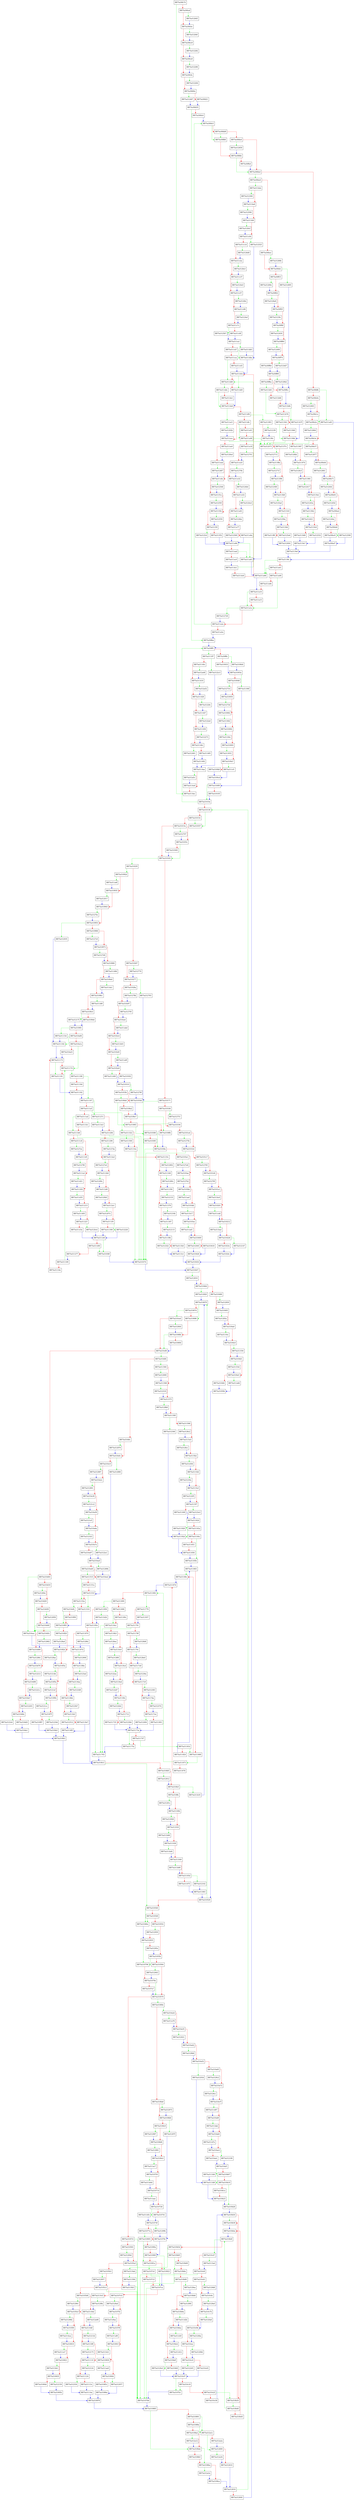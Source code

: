 digraph buildFailLinksHelper {
  node [shape="box"];
  graph [splines=ortho];
  BB75a30fc74 -> BB75a3114ec [color="green"];
  BB75a30fc74 -> BB75a30fcaf [color="red"];
  BB75a30fcaf -> BB75a312645 [color="green"];
  BB75a30fcaf -> BB75a30fcbc [color="red"];
  BB75a30fcbc -> BB75a31264f [color="green"];
  BB75a30fcbc -> BB75a30fcc9 [color="red"];
  BB75a30fcc9 -> BB75a312282 [color="green"];
  BB75a30fcc9 -> BB75a30fce9 [color="red"];
  BB75a30fce9 -> BB75a312296 [color="green"];
  BB75a30fce9 -> BB75a30fcfa [color="red"];
  BB75a30fcfa -> BB75a312264 [color="green"];
  BB75a30fcfa -> BB75a30fd0e [color="red"];
  BB75a30fd0e -> BB75a312467 [color="green"];
  BB75a30fd0e -> BB75a30fd21 [color="red"];
  BB75a30fd21 -> BB75a30fd35 [color="blue"];
  BB75a30fd35 -> BB75a30ffee [color="green"];
  BB75a30fd35 -> BB75a30fdc0 [color="red"];
  BB75a30fdc0 -> BB75a30fdc5 [color="blue"];
  BB75a30fdc5 -> BB75a30ffd6 [color="green"];
  BB75a30fdc5 -> BB75a30fdd9 [color="red"];
  BB75a30fdd9 -> BB75a30ffd6 [color="green"];
  BB75a30fdd9 -> BB75a30fde4 [color="red"];
  BB75a30fde4 -> BB75a312659 [color="green"];
  BB75a30fde4 -> BB75a30fded [color="red"];
  BB75a30fded -> BB75a30fee4 [color="green"];
  BB75a30fded -> BB75a30fdfb [color="red"];
  BB75a30fdfb -> BB75a311a83 [color="green"];
  BB75a30fdfb -> BB75a30fe0e [color="red"];
  BB75a30fe0e -> BB75a312663 [color="green"];
  BB75a30fe0e -> BB75a30fe1e [color="red"];
  BB75a30fe1e -> BB75a311a83 [color="green"];
  BB75a30fe1e -> BB75a30fe2e [color="red"];
  BB75a30fe2e -> BB75a31266d [color="green"];
  BB75a30fe2e -> BB75a30fe3e [color="red"];
  BB75a30fe3e -> BB75a312073 [color="green"];
  BB75a30fe3e -> BB75a30fe57 [color="red"];
  BB75a30fe57 -> BB75a312677 [color="green"];
  BB75a30fe57 -> BB75a30fe64 [color="red"];
  BB75a30fe64 -> BB75a312681 [color="green"];
  BB75a30fe64 -> BB75a30fe71 [color="red"];
  BB75a30fe71 -> BB75a312444 [color="green"];
  BB75a30fe71 -> BB75a30fe91 [color="red"];
  BB75a30fe91 -> BB75a31245d [color="green"];
  BB75a30fe91 -> BB75a30fea2 [color="red"];
  BB75a30fea2 -> BB75a31244e [color="green"];
  BB75a30fea2 -> BB75a30feb6 [color="red"];
  BB75a30feb6 -> BB75a312599 [color="green"];
  BB75a30feb6 -> BB75a30fec9 [color="red"];
  BB75a30fec9 -> BB75a30fed7 [color="blue"];
  BB75a30fed7 -> BB75a3119ef [color="blue"];
  BB75a30fee4 -> BB75a311bde [color="green"];
  BB75a30fee4 -> BB75a30feec [color="red"];
  BB75a30feec -> BB75a31268b [color="green"];
  BB75a30feec -> BB75a30fefc [color="red"];
  BB75a30fefc -> BB75a312695 [color="green"];
  BB75a30fefc -> BB75a30ff15 [color="red"];
  BB75a30ff15 -> BB75a31269e [color="green"];
  BB75a30ff15 -> BB75a30ff22 [color="red"];
  BB75a30ff22 -> BB75a3126a8 [color="green"];
  BB75a30ff22 -> BB75a30ff2f [color="red"];
  BB75a30ff2f -> BB75a3123fe [color="green"];
  BB75a30ff2f -> BB75a30ff4f [color="red"];
  BB75a30ff4f -> BB75a312430 [color="green"];
  BB75a30ff4f -> BB75a30ff60 [color="red"];
  BB75a30ff60 -> BB75a312408 [color="green"];
  BB75a30ff60 -> BB75a30ff74 [color="red"];
  BB75a30ff74 -> BB75a3124d7 [color="green"];
  BB75a30ff74 -> BB75a30ff8d [color="red"];
  BB75a30ff8d -> BB75a30ff95 [color="blue"];
  BB75a30ff95 -> BB75a3126b2 [color="green"];
  BB75a30ff95 -> BB75a30ffba [color="red"];
  BB75a30ffba -> BB75a311b61 [color="green"];
  BB75a30ffba -> BB75a30ffcc [color="red"];
  BB75a30ffcc -> BB75a311b6b [color="blue"];
  BB75a30ffd6 -> BB75a30ffdb [color="red"];
  BB75a30ffdb -> BB75a30fded [color="green"];
  BB75a30ffdb -> BB75a30ffe4 [color="red"];
  BB75a30ffe4 -> BB75a30fded [color="blue"];
  BB75a30ffee -> BB75a30fff1 [color="blue"];
  BB75a30fff1 -> BB75a3113f7 [color="green"];
  BB75a30fff1 -> BB75a30fffe [color="red"];
  BB75a30fffe -> BB75a3108d4 [color="green"];
  BB75a30fffe -> BB75a310033 [color="red"];
  BB75a310033 -> BB75a31003a [color="blue"];
  BB75a31003a -> BB75a31190f [color="green"];
  BB75a31003a -> BB75a310048 [color="red"];
  BB75a310048 -> BB75a312733 [color="green"];
  BB75a310048 -> BB75a310055 [color="red"];
  BB75a310055 -> BB75a31273d [color="green"];
  BB75a310055 -> BB75a310062 [color="red"];
  BB75a310062 -> BB75a311842 [color="green"];
  BB75a310062 -> BB75a310082 [color="red"];
  BB75a310082 -> BB75a31184c [color="green"];
  BB75a310082 -> BB75a310093 [color="red"];
  BB75a310093 -> BB75a311833 [color="green"];
  BB75a310093 -> BB75a3100a7 [color="red"];
  BB75a3100a7 -> BB75a311cf1 [color="green"];
  BB75a3100a7 -> BB75a3100bf [color="red"];
  BB75a3100bf -> BB75a3100cd [color="blue"];
  BB75a3100cd -> BB75a3100f9 [color="blue"];
  BB75a3100f9 -> BB75a31010a [color="green"];
  BB75a3100f9 -> BB75a310105 [color="red"];
  BB75a310105 -> BB75a31010a [color="blue"];
  BB75a31010a -> BB75a30fff1 [color="green"];
  BB75a31010a -> BB75a310136 [color="red"];
  BB75a310136 -> BB75a310357 [color="green"];
  BB75a310136 -> BB75a310152 [color="red"];
  BB75a310152 -> BB75a310357 [color="green"];
  BB75a310152 -> BB75a31015a [color="red"];
  BB75a31015a -> BB75a312747 [color="green"];
  BB75a31015a -> BB75a310163 [color="red"];
  BB75a310163 -> BB75a31025f [color="green"];
  BB75a310163 -> BB75a310171 [color="red"];
  BB75a310171 -> BB75a310374 [color="green"];
  BB75a310171 -> BB75a310184 [color="red"];
  BB75a310184 -> BB75a312751 [color="green"];
  BB75a310184 -> BB75a310194 [color="red"];
  BB75a310194 -> BB75a310374 [color="green"];
  BB75a310194 -> BB75a3101a4 [color="red"];
  BB75a3101a4 -> BB75a31275b [color="green"];
  BB75a3101a4 -> BB75a3101b4 [color="red"];
  BB75a3101b4 -> BB75a310374 [color="green"];
  BB75a3101b4 -> BB75a3101c7 [color="red"];
  BB75a3101c7 -> BB75a312765 [color="green"];
  BB75a3101c7 -> BB75a3101d4 [color="red"];
  BB75a3101d4 -> BB75a31276f [color="green"];
  BB75a3101d4 -> BB75a3101e1 [color="red"];
  BB75a3101e1 -> BB75a311bc0 [color="green"];
  BB75a3101e1 -> BB75a310201 [color="red"];
  BB75a310201 -> BB75a311cdd [color="green"];
  BB75a310201 -> BB75a310212 [color="red"];
  BB75a310212 -> BB75a311ba2 [color="green"];
  BB75a310212 -> BB75a310226 [color="red"];
  BB75a310226 -> BB75a312147 [color="green"];
  BB75a310226 -> BB75a31023e [color="red"];
  BB75a31023e -> BB75a31024c [color="blue"];
  BB75a31024c -> BB75a310434 [color="blue"];
  BB75a31025f -> BB75a31092d [color="green"];
  BB75a31025f -> BB75a310267 [color="red"];
  BB75a310267 -> BB75a312779 [color="green"];
  BB75a310267 -> BB75a310277 [color="red"];
  BB75a310277 -> BB75a312783 [color="green"];
  BB75a310277 -> BB75a31028a [color="red"];
  BB75a31028a -> BB75a31278b [color="green"];
  BB75a31028a -> BB75a310297 [color="red"];
  BB75a310297 -> BB75a312795 [color="green"];
  BB75a310297 -> BB75a3102a4 [color="red"];
  BB75a3102a4 -> BB75a311abd [color="green"];
  BB75a3102a4 -> BB75a3102c4 [color="red"];
  BB75a3102c4 -> BB75a311b03 [color="green"];
  BB75a3102c4 -> BB75a3102d5 [color="red"];
  BB75a3102d5 -> BB75a311a9f [color="green"];
  BB75a3102d5 -> BB75a3102e9 [color="red"];
  BB75a3102e9 -> BB75a311d49 [color="green"];
  BB75a3102e9 -> BB75a310302 [color="red"];
  BB75a310302 -> BB75a310310 [color="blue"];
  BB75a310310 -> BB75a31279f [color="green"];
  BB75a310310 -> BB75a31033b [color="red"];
  BB75a31033b -> BB75a3108dd [color="green"];
  BB75a31033b -> BB75a31034d [color="red"];
  BB75a31034d -> BB75a3108e7 [color="blue"];
  BB75a310357 -> BB75a31035c [color="red"];
  BB75a31035c -> BB75a310163 [color="green"];
  BB75a31035c -> BB75a310365 [color="red"];
  BB75a310365 -> BB75a310163 [color="blue"];
  BB75a31036f -> BB75a310374 [color="blue"];
  BB75a310374 -> BB75a310447 [color="blue"];
  BB75a310380 -> BB75a31038a [color="green"];
  BB75a310380 -> BB75a310385 [color="red"];
  BB75a310385 -> BB75a31038a [color="red"];
  BB75a31038a -> BB75a310374 [color="green"];
  BB75a31038a -> BB75a3103a1 [color="red"];
  BB75a3103a1 -> BB75a3127a8 [color="green"];
  BB75a3103a1 -> BB75a3103ae [color="red"];
  BB75a3103ae -> BB75a3127b2 [color="green"];
  BB75a3103ae -> BB75a3103bb [color="red"];
  BB75a3103bb -> BB75a311aef [color="green"];
  BB75a3103bb -> BB75a3103db [color="red"];
  BB75a3103db -> BB75a311b17 [color="green"];
  BB75a3103db -> BB75a3103ec [color="red"];
  BB75a3103ec -> BB75a311ad1 [color="green"];
  BB75a3103ec -> BB75a310400 [color="red"];
  BB75a310400 -> BB75a312045 [color="green"];
  BB75a310400 -> BB75a310418 [color="red"];
  BB75a310418 -> BB75a310426 [color="blue"];
  BB75a310426 -> BB75a310434 [color="blue"];
  BB75a310434 -> BB75a310447 [color="blue"];
  BB75a310447 -> BB75a312816 [color="green"];
  BB75a310447 -> BB75a31046d [color="red"];
  BB75a31046d -> BB75a312820 [color="green"];
  BB75a31046d -> BB75a310486 [color="red"];
  BB75a310486 -> BB75a312830 [color="green"];
  BB75a310486 -> BB75a310493 [color="red"];
  BB75a310493 -> BB75a31283a [color="green"];
  BB75a310493 -> BB75a3104a0 [color="red"];
  BB75a3104a0 -> BB75a31154c [color="green"];
  BB75a3104a0 -> BB75a3104c0 [color="red"];
  BB75a3104c0 -> BB75a311556 [color="green"];
  BB75a3104c0 -> BB75a3104d1 [color="red"];
  BB75a3104d1 -> BB75a31153d [color="green"];
  BB75a3104d1 -> BB75a3104e5 [color="red"];
  BB75a3104e5 -> BB75a311a8d [color="green"];
  BB75a3104e5 -> BB75a3104fd [color="red"];
  BB75a3104fd -> BB75a31050b [color="blue"];
  BB75a31050b -> BB75a310529 [color="blue"];
  BB75a310529 -> BB75a310678 [color="green"];
  BB75a310529 -> BB75a310540 [color="red"];
  BB75a310540 -> BB75a31066e [color="green"];
  BB75a310540 -> BB75a310549 [color="red"];
  BB75a310549 -> BB75a31066e [color="green"];
  BB75a310549 -> BB75a310552 [color="red"];
  BB75a310552 -> BB75a312930 [color="green"];
  BB75a310552 -> BB75a31055b [color="red"];
  BB75a31055b -> BB75a310796 [color="green"];
  BB75a31055b -> BB75a310564 [color="red"];
  BB75a310564 -> BB75a312943 [color="green"];
  BB75a310564 -> BB75a310570 [color="red"];
  BB75a310570 -> BB75a31069e [color="green"];
  BB75a310570 -> BB75a31057d [color="red"];
  BB75a31057d -> BB75a3107b6 [color="green"];
  BB75a31057d -> BB75a310593 [color="red"];
  BB75a310593 -> BB75a31294d [color="green"];
  BB75a310593 -> BB75a3105a3 [color="red"];
  BB75a3105a3 -> BB75a3107b6 [color="green"];
  BB75a3105a3 -> BB75a3105b3 [color="red"];
  BB75a3105b3 -> BB75a312957 [color="green"];
  BB75a3105b3 -> BB75a3105c3 [color="red"];
  BB75a3105c3 -> BB75a3107b6 [color="green"];
  BB75a3105c3 -> BB75a3105d6 [color="red"];
  BB75a3105d6 -> BB75a312961 [color="green"];
  BB75a3105d6 -> BB75a3105e3 [color="red"];
  BB75a3105e3 -> BB75a31296b [color="green"];
  BB75a3105e3 -> BB75a3105f0 [color="red"];
  BB75a3105f0 -> BB75a311bca [color="green"];
  BB75a3105f0 -> BB75a310610 [color="red"];
  BB75a310610 -> BB75a311ce7 [color="green"];
  BB75a310610 -> BB75a310621 [color="red"];
  BB75a310621 -> BB75a311bb1 [color="green"];
  BB75a310621 -> BB75a310635 [color="red"];
  BB75a310635 -> BB75a312159 [color="green"];
  BB75a310635 -> BB75a31064d [color="red"];
  BB75a31064d -> BB75a31065b [color="blue"];
  BB75a31065b -> BB75a310878 [color="blue"];
  BB75a31066e -> BB75a312935 [color="blue"];
  BB75a310678 -> BB75a310686 [color="green"];
  BB75a310678 -> BB75a31067d [color="red"];
  BB75a31067d -> BB75a310ced [color="green"];
  BB75a31067d -> BB75a310686 [color="red"];
  BB75a310686 -> BB75a31068b [color="red"];
  BB75a31068b -> BB75a310cf6 [color="green"];
  BB75a31068b -> BB75a310694 [color="red"];
  BB75a310694 -> BB75a310cf6 [color="blue"];
  BB75a31069e -> BB75a310a2d [color="green"];
  BB75a31069e -> BB75a3106a6 [color="red"];
  BB75a3106a6 -> BB75a312975 [color="green"];
  BB75a3106a6 -> BB75a3106b6 [color="red"];
  BB75a3106b6 -> BB75a31297f [color="green"];
  BB75a3106b6 -> BB75a3106c9 [color="red"];
  BB75a3106c9 -> BB75a312987 [color="green"];
  BB75a3106c9 -> BB75a3106d6 [color="red"];
  BB75a3106d6 -> BB75a312991 [color="green"];
  BB75a3106d6 -> BB75a3106e3 [color="red"];
  BB75a3106e3 -> BB75a311ac7 [color="green"];
  BB75a3106e3 -> BB75a310703 [color="red"];
  BB75a310703 -> BB75a311b0d [color="green"];
  BB75a310703 -> BB75a310714 [color="red"];
  BB75a310714 -> BB75a311aae [color="green"];
  BB75a310714 -> BB75a310728 [color="red"];
  BB75a310728 -> BB75a311d5c [color="green"];
  BB75a310728 -> BB75a310741 [color="red"];
  BB75a310741 -> BB75a31074f [color="blue"];
  BB75a31074f -> BB75a31299b [color="green"];
  BB75a31074f -> BB75a31077a [color="red"];
  BB75a31077a -> BB75a310905 [color="green"];
  BB75a31077a -> BB75a31078c [color="red"];
  BB75a31078c -> BB75a31090f [color="blue"];
  BB75a310796 -> BB75a31079e [color="red"];
  BB75a31079e -> BB75a310570 [color="green"];
  BB75a31079e -> BB75a3107a7 [color="red"];
  BB75a3107a7 -> BB75a310570 [color="blue"];
  BB75a3107b1 -> BB75a3107b6 [color="blue"];
  BB75a3107b6 -> BB75a310885 [color="blue"];
  BB75a3107c0 -> BB75a3107ca [color="green"];
  BB75a3107c0 -> BB75a3107c5 [color="red"];
  BB75a3107c5 -> BB75a3107ca [color="red"];
  BB75a3107ca -> BB75a3107b6 [color="green"];
  BB75a3107ca -> BB75a3107e5 [color="red"];
  BB75a3107e5 -> BB75a3129a4 [color="green"];
  BB75a3107e5 -> BB75a3107f2 [color="red"];
  BB75a3107f2 -> BB75a3129ae [color="green"];
  BB75a3107f2 -> BB75a3107ff [color="red"];
  BB75a3107ff -> BB75a311af9 [color="green"];
  BB75a3107ff -> BB75a31081f [color="red"];
  BB75a31081f -> BB75a311b21 [color="green"];
  BB75a31081f -> BB75a310830 [color="red"];
  BB75a310830 -> BB75a311ae0 [color="green"];
  BB75a310830 -> BB75a310844 [color="red"];
  BB75a310844 -> BB75a312057 [color="green"];
  BB75a310844 -> BB75a31085c [color="red"];
  BB75a31085c -> BB75a31086a [color="blue"];
  BB75a31086a -> BB75a310878 [color="blue"];
  BB75a310878 -> BB75a310885 [color="blue"];
  BB75a310885 -> BB75a3108ab [color="green"];
  BB75a310885 -> BB75a310891 [color="red"];
  BB75a310891 -> BB75a312a1c [color="green"];
  BB75a310891 -> BB75a31089a [color="red"];
  BB75a31089a -> BB75a312a1c [color="green"];
  BB75a31089a -> BB75a3108a2 [color="red"];
  BB75a3108a2 -> BB75a312a12 [color="green"];
  BB75a3108a2 -> BB75a3108ab [color="red"];
  BB75a3108ab -> BB75a3108ba [color="green"];
  BB75a3108ab -> BB75a3108b5 [color="red"];
  BB75a3108b5 -> BB75a3108ba [color="red"];
  BB75a3108ba -> BB75a312a3e [color="green"];
  BB75a3108ba -> BB75a3108ca [color="red"];
  BB75a3108ca -> BB75a312616 [color="blue"];
  BB75a3108d4 -> BB75a31003a [color="blue"];
  BB75a3108dd -> BB75a3108f2 [color="green"];
  BB75a3108dd -> BB75a3108e2 [color="red"];
  BB75a3108e2 -> BB75a3108e7 [color="red"];
  BB75a3108e7 -> BB75a3108fb [color="green"];
  BB75a3108e7 -> BB75a3108f2 [color="red"];
  BB75a3108f2 -> BB75a310380 [color="green"];
  BB75a3108f2 -> BB75a3108fb [color="red"];
  BB75a3108fb -> BB75a31038a [color="blue"];
  BB75a310905 -> BB75a31091a [color="green"];
  BB75a310905 -> BB75a31090a [color="red"];
  BB75a31090a -> BB75a31090f [color="red"];
  BB75a31090f -> BB75a310923 [color="green"];
  BB75a31090f -> BB75a31091a [color="red"];
  BB75a31091a -> BB75a3107c0 [color="green"];
  BB75a31091a -> BB75a310923 [color="red"];
  BB75a310923 -> BB75a3107ca [color="blue"];
  BB75a31092d -> BB75a311a6f [color="green"];
  BB75a31092d -> BB75a310935 [color="red"];
  BB75a310935 -> BB75a312017 [color="green"];
  BB75a310935 -> BB75a310943 [color="red"];
  BB75a310943 -> BB75a3127bc [color="green"];
  BB75a310943 -> BB75a310953 [color="red"];
  BB75a310953 -> BB75a312035 [color="green"];
  BB75a310953 -> BB75a310966 [color="red"];
  BB75a310966 -> BB75a3127c6 [color="green"];
  BB75a310966 -> BB75a310973 [color="red"];
  BB75a310973 -> BB75a3127d0 [color="green"];
  BB75a310973 -> BB75a310980 [color="red"];
  BB75a310980 -> BB75a311d8d [color="green"];
  BB75a310980 -> BB75a3109a0 [color="red"];
  BB75a3109a0 -> BB75a311da1 [color="green"];
  BB75a3109a0 -> BB75a3109b1 [color="red"];
  BB75a3109b1 -> BB75a311d6f [color="green"];
  BB75a3109b1 -> BB75a3109c5 [color="red"];
  BB75a3109c5 -> BB75a31217f [color="green"];
  BB75a3109c5 -> BB75a3109dd [color="red"];
  BB75a3109dd -> BB75a3109f2 [color="blue"];
  BB75a3109f2 -> BB75a31115d [color="green"];
  BB75a3109f2 -> BB75a310a08 [color="red"];
  BB75a310a08 -> BB75a311162 [color="green"];
  BB75a310a08 -> BB75a310a1a [color="red"];
  BB75a310a1a -> BB75a31117d [color="green"];
  BB75a310a1a -> BB75a310a23 [color="red"];
  BB75a310a23 -> BB75a311173 [color="blue"];
  BB75a310a2d -> BB75a311a79 [color="green"];
  BB75a310a2d -> BB75a310a35 [color="red"];
  BB75a310a35 -> BB75a312021 [color="green"];
  BB75a310a35 -> BB75a310a42 [color="red"];
  BB75a310a42 -> BB75a3129b8 [color="green"];
  BB75a310a42 -> BB75a310a52 [color="red"];
  BB75a310a52 -> BB75a31203d [color="green"];
  BB75a310a52 -> BB75a310a65 [color="red"];
  BB75a310a65 -> BB75a3129c2 [color="green"];
  BB75a310a65 -> BB75a310a72 [color="red"];
  BB75a310a72 -> BB75a3129cc [color="green"];
  BB75a310a72 -> BB75a310a7f [color="red"];
  BB75a310a7f -> BB75a311d97 [color="green"];
  BB75a310a7f -> BB75a310a9f [color="red"];
  BB75a310a9f -> BB75a311dab [color="green"];
  BB75a310a9f -> BB75a310ab0 [color="red"];
  BB75a310ab0 -> BB75a311d7e [color="green"];
  BB75a310ab0 -> BB75a310ac4 [color="red"];
  BB75a310ac4 -> BB75a312199 [color="green"];
  BB75a310ac4 -> BB75a310adc [color="red"];
  BB75a310adc -> BB75a310af1 [color="blue"];
  BB75a310af1 -> BB75a3113d4 [color="green"];
  BB75a310af1 -> BB75a310b07 [color="red"];
  BB75a310b07 -> BB75a3113d9 [color="green"];
  BB75a310b07 -> BB75a310b19 [color="red"];
  BB75a310b19 -> BB75a310b28 [color="green"];
  BB75a310b19 -> BB75a310b1e [color="red"];
  BB75a310b1e -> BB75a310b23 [color="red"];
  BB75a310b23 -> BB75a310b28 [color="blue"];
  BB75a310b28 -> BB75a310b30 [color="blue"];
  BB75a310b30 -> BB75a310b39 [color="green"];
  BB75a310b30 -> BB75a310b35 [color="red"];
  BB75a310b35 -> BB75a310b40 [color="green"];
  BB75a310b35 -> BB75a310b39 [color="red"];
  BB75a310b39 -> BB75a310b4a [color="blue"];
  BB75a310b40 -> BB75a310b4f [color="green"];
  BB75a310b40 -> BB75a310b45 [color="red"];
  BB75a310b45 -> BB75a310b4a [color="red"];
  BB75a310b4a -> BB75a310b4f [color="blue"];
  BB75a310b4f -> BB75a310c47 [color="green"];
  BB75a310b4f -> BB75a310b5d [color="red"];
  BB75a310b5d -> BB75a3110ab [color="green"];
  BB75a310b5d -> BB75a310b65 [color="red"];
  BB75a310b65 -> BB75a310b6e [color="green"];
  BB75a310b65 -> BB75a310b69 [color="red"];
  BB75a310b69 -> BB75a310b6e [color="red"];
  BB75a310b6e -> BB75a3107b6 [color="green"];
  BB75a310b6e -> BB75a310b80 [color="red"];
  BB75a310b80 -> BB75a3129ea [color="green"];
  BB75a310b80 -> BB75a310b8d [color="red"];
  BB75a310b8d -> BB75a3129f4 [color="green"];
  BB75a310b8d -> BB75a310b9a [color="red"];
  BB75a310b9a -> BB75a311d2b [color="green"];
  BB75a310b9a -> BB75a310bba [color="red"];
  BB75a310bba -> BB75a311d3f [color="green"];
  BB75a310bba -> BB75a310bcb [color="red"];
  BB75a310bcb -> BB75a311d12 [color="green"];
  BB75a310bcb -> BB75a310bdf [color="red"];
  BB75a310bdf -> BB75a3120e3 [color="green"];
  BB75a310bdf -> BB75a310bf2 [color="red"];
  BB75a310bf2 -> BB75a310c07 [color="blue"];
  BB75a310c07 -> BB75a3107b1 [color="green"];
  BB75a310c07 -> BB75a310c18 [color="red"];
  BB75a310c18 -> BB75a3107b1 [color="green"];
  BB75a310c18 -> BB75a310c2f [color="red"];
  BB75a310c2f -> BB75a310b35 [color="green"];
  BB75a310c2f -> BB75a310c38 [color="red"];
  BB75a310c38 -> BB75a310b30 [color="blue"];
  BB75a310c47 -> BB75a3113ed [color="green"];
  BB75a310c47 -> BB75a310c4f [color="red"];
  BB75a310c4f -> BB75a3107b6 [color="green"];
  BB75a310c4f -> BB75a310c61 [color="red"];
  BB75a310c61 -> BB75a3129d6 [color="green"];
  BB75a310c61 -> BB75a310c6e [color="red"];
  BB75a310c6e -> BB75a3129e0 [color="green"];
  BB75a310c6e -> BB75a310c7b [color="red"];
  BB75a310c7b -> BB75a3120a6 [color="green"];
  BB75a310c7b -> BB75a310c9b [color="red"];
  BB75a310c9b -> BB75a3120ba [color="green"];
  BB75a310c9b -> BB75a310cac [color="red"];
  BB75a310cac -> BB75a31208d [color="green"];
  BB75a310cac -> BB75a310cc0 [color="red"];
  BB75a310cc0 -> BB75a312245 [color="green"];
  BB75a310cc0 -> BB75a310cd3 [color="red"];
  BB75a310cd3 -> BB75a310c07 [color="blue"];
  BB75a310ced -> BB75a312844 [color="green"];
  BB75a310ced -> BB75a310cf6 [color="red"];
  BB75a310cf6 -> BB75a310df4 [color="green"];
  BB75a310cf6 -> BB75a310d03 [color="red"];
  BB75a310d03 -> BB75a310eec [color="green"];
  BB75a310d03 -> BB75a310d19 [color="red"];
  BB75a310d19 -> BB75a31284e [color="green"];
  BB75a310d19 -> BB75a310d29 [color="red"];
  BB75a310d29 -> BB75a310eec [color="green"];
  BB75a310d29 -> BB75a310d39 [color="red"];
  BB75a310d39 -> BB75a312858 [color="green"];
  BB75a310d39 -> BB75a310d49 [color="red"];
  BB75a310d49 -> BB75a310eec [color="green"];
  BB75a310d49 -> BB75a310d5c [color="red"];
  BB75a310d5c -> BB75a312862 [color="green"];
  BB75a310d5c -> BB75a310d69 [color="red"];
  BB75a310d69 -> BB75a31286c [color="green"];
  BB75a310d69 -> BB75a310d76 [color="red"];
  BB75a310d76 -> BB75a312212 [color="green"];
  BB75a310d76 -> BB75a310d96 [color="red"];
  BB75a310d96 -> BB75a31221c [color="green"];
  BB75a310d96 -> BB75a310da7 [color="red"];
  BB75a310da7 -> BB75a312203 [color="green"];
  BB75a310da7 -> BB75a310dbb [color="red"];
  BB75a310dbb -> BB75a3123c6 [color="green"];
  BB75a310dbb -> BB75a310dd3 [color="red"];
  BB75a310dd3 -> BB75a310de1 [color="blue"];
  BB75a310de1 -> BB75a310fb3 [color="blue"];
  BB75a310df4 -> BB75a311560 [color="green"];
  BB75a310df4 -> BB75a310dfc [color="red"];
  BB75a310dfc -> BB75a312876 [color="green"];
  BB75a310dfc -> BB75a310e0c [color="red"];
  BB75a310e0c -> BB75a312880 [color="green"];
  BB75a310e0c -> BB75a310e1f [color="red"];
  BB75a310e1f -> BB75a312887 [color="green"];
  BB75a310e1f -> BB75a310e2c [color="red"];
  BB75a310e2c -> BB75a312891 [color="green"];
  BB75a310e2c -> BB75a310e39 [color="red"];
  BB75a310e39 -> BB75a3121c2 [color="green"];
  BB75a310e39 -> BB75a310e59 [color="red"];
  BB75a310e59 -> BB75a3121e5 [color="green"];
  BB75a310e59 -> BB75a310e6a [color="red"];
  BB75a310e6a -> BB75a3121b3 [color="green"];
  BB75a310e6a -> BB75a310e7e [color="red"];
  BB75a310e7e -> BB75a3122e1 [color="green"];
  BB75a310e7e -> BB75a310e97 [color="red"];
  BB75a310e97 -> BB75a310ea5 [color="blue"];
  BB75a310ea5 -> BB75a31289b [color="green"];
  BB75a310ea5 -> BB75a310ed0 [color="red"];
  BB75a310ed0 -> BB75a311515 [color="green"];
  BB75a310ed0 -> BB75a310ee2 [color="red"];
  BB75a310ee2 -> BB75a31151f [color="blue"];
  BB75a310eec -> BB75a310fc3 [color="blue"];
  BB75a310efb -> BB75a310f05 [color="green"];
  BB75a310efb -> BB75a310f00 [color="red"];
  BB75a310f00 -> BB75a310f05 [color="red"];
  BB75a310f05 -> BB75a310eec [color="green"];
  BB75a310f05 -> BB75a310f20 [color="red"];
  BB75a310f20 -> BB75a3128a4 [color="green"];
  BB75a310f20 -> BB75a310f2d [color="red"];
  BB75a310f2d -> BB75a3128ae [color="green"];
  BB75a310f2d -> BB75a310f3a [color="red"];
  BB75a310f3a -> BB75a3121db [color="green"];
  BB75a310f3a -> BB75a310f5a [color="red"];
  BB75a310f5a -> BB75a3121ef [color="green"];
  BB75a310f5a -> BB75a310f6b [color="red"];
  BB75a310f6b -> BB75a3121cc [color="green"];
  BB75a310f6b -> BB75a310f7f [color="red"];
  BB75a310f7f -> BB75a31234d [color="green"];
  BB75a310f7f -> BB75a310f97 [color="red"];
  BB75a310f97 -> BB75a310fa5 [color="blue"];
  BB75a310fa5 -> BB75a310fb3 [color="blue"];
  BB75a310fb3 -> BB75a310fc3 [color="blue"];
  BB75a310fc3 -> BB75a310540 [color="green"];
  BB75a310fc3 -> BB75a310fd5 [color="red"];
  BB75a310fd5 -> BB75a312912 [color="green"];
  BB75a310fd5 -> BB75a310fe5 [color="red"];
  BB75a310fe5 -> BB75a311b35 [color="green"];
  BB75a310fe5 -> BB75a310ffe [color="red"];
  BB75a310ffe -> BB75a31291c [color="green"];
  BB75a310ffe -> BB75a31100b [color="red"];
  BB75a31100b -> BB75a312926 [color="green"];
  BB75a31100b -> BB75a311018 [color="red"];
  BB75a311018 -> BB75a311b98 [color="green"];
  BB75a311018 -> BB75a311038 [color="red"];
  BB75a311038 -> BB75a311bd4 [color="green"];
  BB75a311038 -> BB75a311049 [color="red"];
  BB75a311049 -> BB75a311b89 [color="green"];
  BB75a311049 -> BB75a31105d [color="red"];
  BB75a31105d -> BB75a312102 [color="green"];
  BB75a31105d -> BB75a311075 [color="red"];
  BB75a311075 -> BB75a311083 [color="blue"];
  BB75a311083 -> BB75a310529 [color="blue"];
  BB75a3110ab -> BB75a31150b [color="green"];
  BB75a3110ab -> BB75a3110b3 [color="red"];
  BB75a3110b3 -> BB75a3107b6 [color="green"];
  BB75a3110b3 -> BB75a3110c5 [color="red"];
  BB75a3110c5 -> BB75a3129fe [color="green"];
  BB75a3110c5 -> BB75a3110d2 [color="red"];
  BB75a3110d2 -> BB75a312a08 [color="green"];
  BB75a3110d2 -> BB75a3110df [color="red"];
  BB75a3110df -> BB75a31213d [color="green"];
  BB75a3110df -> BB75a3110ff [color="red"];
  BB75a3110ff -> BB75a312175 [color="green"];
  BB75a3110ff -> BB75a311110 [color="red"];
  BB75a311110 -> BB75a312124 [color="green"];
  BB75a311110 -> BB75a311124 [color="red"];
  BB75a311124 -> BB75a312334 [color="green"];
  BB75a311124 -> BB75a31113c [color="red"];
  BB75a31113c -> BB75a31114a [color="blue"];
  BB75a31114a -> BB75a310878 [color="blue"];
  BB75a31115d -> BB75a311162 [color="blue"];
  BB75a311162 -> BB75a311173 [color="blue"];
  BB75a311169 -> BB75a31117d [color="green"];
  BB75a311169 -> BB75a31116e [color="red"];
  BB75a31116e -> BB75a311173 [color="red"];
  BB75a311173 -> BB75a311181 [color="green"];
  BB75a311173 -> BB75a31117d [color="red"];
  BB75a31117d -> BB75a311188 [color="green"];
  BB75a31117d -> BB75a311181 [color="red"];
  BB75a311181 -> BB75a311192 [color="blue"];
  BB75a311188 -> BB75a311197 [color="green"];
  BB75a311188 -> BB75a31118d [color="red"];
  BB75a31118d -> BB75a311192 [color="red"];
  BB75a311192 -> BB75a311197 [color="blue"];
  BB75a311197 -> BB75a31127c [color="green"];
  BB75a311197 -> BB75a3111a5 [color="red"];
  BB75a3111a5 -> BB75a311322 [color="green"];
  BB75a3111a5 -> BB75a3111ad [color="red"];
  BB75a3111ad -> BB75a3111b6 [color="green"];
  BB75a3111ad -> BB75a3111b1 [color="red"];
  BB75a3111b1 -> BB75a3111b6 [color="red"];
  BB75a3111b6 -> BB75a310374 [color="green"];
  BB75a3111b6 -> BB75a3111c8 [color="red"];
  BB75a3111c8 -> BB75a3127ee [color="green"];
  BB75a3111c8 -> BB75a3111d5 [color="red"];
  BB75a3111d5 -> BB75a3127f8 [color="green"];
  BB75a3111d5 -> BB75a3111e2 [color="red"];
  BB75a3111e2 -> BB75a311d21 [color="green"];
  BB75a3111e2 -> BB75a311202 [color="red"];
  BB75a311202 -> BB75a311d35 [color="green"];
  BB75a311202 -> BB75a311213 [color="red"];
  BB75a311213 -> BB75a311d03 [color="green"];
  BB75a311213 -> BB75a311227 [color="red"];
  BB75a311227 -> BB75a3120c4 [color="green"];
  BB75a311227 -> BB75a31123a [color="red"];
  BB75a31123a -> BB75a31124f [color="blue"];
  BB75a31124f -> BB75a31036f [color="green"];
  BB75a31124f -> BB75a311260 [color="red"];
  BB75a311260 -> BB75a31036f [color="green"];
  BB75a311260 -> BB75a311277 [color="red"];
  BB75a311277 -> BB75a311169 [color="blue"];
  BB75a31127c -> BB75a3113e3 [color="green"];
  BB75a31127c -> BB75a311284 [color="red"];
  BB75a311284 -> BB75a310374 [color="green"];
  BB75a311284 -> BB75a311296 [color="red"];
  BB75a311296 -> BB75a3127da [color="green"];
  BB75a311296 -> BB75a3112a3 [color="red"];
  BB75a3112a3 -> BB75a3127e4 [color="green"];
  BB75a3112a3 -> BB75a3112b0 [color="red"];
  BB75a3112b0 -> BB75a31209c [color="green"];
  BB75a3112b0 -> BB75a3112d0 [color="red"];
  BB75a3112d0 -> BB75a3120b0 [color="green"];
  BB75a3112d0 -> BB75a3112e1 [color="red"];
  BB75a3112e1 -> BB75a31207e [color="green"];
  BB75a3112e1 -> BB75a3112f5 [color="red"];
  BB75a3112f5 -> BB75a312226 [color="green"];
  BB75a3112f5 -> BB75a311308 [color="red"];
  BB75a311308 -> BB75a31124f [color="blue"];
  BB75a311322 -> BB75a311500 [color="green"];
  BB75a311322 -> BB75a31132a [color="red"];
  BB75a31132a -> BB75a310374 [color="green"];
  BB75a31132a -> BB75a31133c [color="red"];
  BB75a31133c -> BB75a312802 [color="green"];
  BB75a31133c -> BB75a311349 [color="red"];
  BB75a311349 -> BB75a31280c [color="green"];
  BB75a311349 -> BB75a311356 [color="red"];
  BB75a311356 -> BB75a312133 [color="green"];
  BB75a311356 -> BB75a311376 [color="red"];
  BB75a311376 -> BB75a31216b [color="green"];
  BB75a311376 -> BB75a311387 [color="red"];
  BB75a311387 -> BB75a312115 [color="green"];
  BB75a311387 -> BB75a31139b [color="red"];
  BB75a31139b -> BB75a312322 [color="green"];
  BB75a31139b -> BB75a3113b3 [color="red"];
  BB75a3113b3 -> BB75a3113c1 [color="blue"];
  BB75a3113c1 -> BB75a310434 [color="blue"];
  BB75a3113d4 -> BB75a3113d9 [color="blue"];
  BB75a3113d9 -> BB75a310b23 [color="blue"];
  BB75a3113e3 -> BB75a311284 [color="blue"];
  BB75a3113ed -> BB75a310c4f [color="blue"];
  BB75a3113f7 -> BB75a3122c3 [color="green"];
  BB75a3113f7 -> BB75a31140c [color="red"];
  BB75a31140c -> BB75a312a48 [color="green"];
  BB75a31140c -> BB75a311419 [color="red"];
  BB75a311419 -> BB75a312a52 [color="green"];
  BB75a311419 -> BB75a311426 [color="red"];
  BB75a311426 -> BB75a31228c [color="green"];
  BB75a311426 -> BB75a311447 [color="red"];
  BB75a311447 -> BB75a3122a0 [color="green"];
  BB75a311447 -> BB75a311458 [color="red"];
  BB75a311458 -> BB75a312273 [color="green"];
  BB75a311458 -> BB75a31146c [color="red"];
  BB75a31146c -> BB75a312481 [color="green"];
  BB75a31146c -> BB75a311485 [color="red"];
  BB75a311485 -> BB75a311492 [color="blue"];
  BB75a311492 -> BB75a3114aa [color="blue"];
  BB75a3114aa -> BB75a312a5c [color="green"];
  BB75a3114aa -> BB75a3114c6 [color="red"];
  BB75a3114c6 -> BB75a3114ec [color="red"];
  BB75a311500 -> BB75a31132a [color="blue"];
  BB75a31150b -> BB75a3110b3 [color="blue"];
  BB75a311515 -> BB75a31152a [color="green"];
  BB75a311515 -> BB75a31151a [color="red"];
  BB75a31151a -> BB75a31151f [color="red"];
  BB75a31151f -> BB75a311533 [color="green"];
  BB75a31151f -> BB75a31152a [color="red"];
  BB75a31152a -> BB75a310efb [color="green"];
  BB75a31152a -> BB75a311533 [color="red"];
  BB75a311533 -> BB75a310f05 [color="blue"];
  BB75a31153d -> BB75a3104e5 [color="blue"];
  BB75a31154c -> BB75a3104c0 [color="blue"];
  BB75a311556 -> BB75a3104d1 [color="blue"];
  BB75a311560 -> BB75a312069 [color="green"];
  BB75a311560 -> BB75a311568 [color="red"];
  BB75a311568 -> BB75a312318 [color="green"];
  BB75a311568 -> BB75a311575 [color="red"];
  BB75a311575 -> BB75a3128b8 [color="green"];
  BB75a311575 -> BB75a311585 [color="red"];
  BB75a311585 -> BB75a312346 [color="green"];
  BB75a311585 -> BB75a311598 [color="red"];
  BB75a311598 -> BB75a3128c2 [color="green"];
  BB75a311598 -> BB75a3115a5 [color="red"];
  BB75a3115a5 -> BB75a3128cc [color="green"];
  BB75a3115a5 -> BB75a3115b2 [color="red"];
  BB75a3115b2 -> BB75a312304 [color="green"];
  BB75a3115b2 -> BB75a3115d2 [color="red"];
  BB75a3115d2 -> BB75a31230e [color="green"];
  BB75a3115d2 -> BB75a3115e3 [color="red"];
  BB75a3115e3 -> BB75a3122f5 [color="green"];
  BB75a3115e3 -> BB75a3115f7 [color="red"];
  BB75a3115f7 -> BB75a3123e3 [color="green"];
  BB75a3115f7 -> BB75a31160f [color="red"];
  BB75a31160f -> BB75a311624 [color="blue"];
  BB75a311624 -> BB75a311928 [color="green"];
  BB75a311624 -> BB75a31163a [color="red"];
  BB75a31163a -> BB75a31192d [color="green"];
  BB75a31163a -> BB75a31164c [color="red"];
  BB75a31164c -> BB75a31165b [color="green"];
  BB75a31164c -> BB75a311651 [color="red"];
  BB75a311651 -> BB75a311656 [color="red"];
  BB75a311656 -> BB75a31165b [color="blue"];
  BB75a31165b -> BB75a311663 [color="blue"];
  BB75a311663 -> BB75a31166c [color="green"];
  BB75a311663 -> BB75a311668 [color="red"];
  BB75a311668 -> BB75a311673 [color="green"];
  BB75a311668 -> BB75a31166c [color="red"];
  BB75a31166c -> BB75a31167d [color="blue"];
  BB75a311673 -> BB75a311682 [color="green"];
  BB75a311673 -> BB75a311678 [color="red"];
  BB75a311678 -> BB75a31167d [color="red"];
  BB75a31167d -> BB75a311682 [color="blue"];
  BB75a311682 -> BB75a311779 [color="green"];
  BB75a311682 -> BB75a311690 [color="red"];
  BB75a311690 -> BB75a311856 [color="green"];
  BB75a311690 -> BB75a311698 [color="red"];
  BB75a311698 -> BB75a3116a1 [color="green"];
  BB75a311698 -> BB75a31169c [color="red"];
  BB75a31169c -> BB75a3116a1 [color="red"];
  BB75a3116a1 -> BB75a311763 [color="green"];
  BB75a3116a1 -> BB75a3116b3 [color="red"];
  BB75a3116b3 -> BB75a3128ea [color="green"];
  BB75a3116b3 -> BB75a3116c0 [color="red"];
  BB75a3116c0 -> BB75a3128f4 [color="green"];
  BB75a3116c0 -> BB75a3116cd [color="red"];
  BB75a3116cd -> BB75a3122aa [color="green"];
  BB75a3116cd -> BB75a3116ed [color="red"];
  BB75a3116ed -> BB75a3122d7 [color="green"];
  BB75a3116ed -> BB75a3116fe [color="red"];
  BB75a3116fe -> BB75a3122b4 [color="green"];
  BB75a3116fe -> BB75a311712 [color="red"];
  BB75a311712 -> BB75a31238d [color="green"];
  BB75a311712 -> BB75a311725 [color="red"];
  BB75a311725 -> BB75a31173a [color="blue"];
  BB75a31173a -> BB75a31175e [color="green"];
  BB75a31173a -> BB75a311747 [color="red"];
  BB75a311747 -> BB75a31181b [color="green"];
  BB75a311747 -> BB75a31175e [color="red"];
  BB75a31175e -> BB75a311763 [color="blue"];
  BB75a311763 -> BB75a310fc3 [color="blue"];
  BB75a311779 -> BB75a311937 [color="green"];
  BB75a311779 -> BB75a311781 [color="red"];
  BB75a311781 -> BB75a311763 [color="green"];
  BB75a311781 -> BB75a31178f [color="red"];
  BB75a31178f -> BB75a3128d6 [color="green"];
  BB75a31178f -> BB75a31179c [color="red"];
  BB75a31179c -> BB75a3128e0 [color="green"];
  BB75a31179c -> BB75a3117a9 [color="red"];
  BB75a3117a9 -> BB75a31236a [color="green"];
  BB75a3117a9 -> BB75a3117c9 [color="red"];
  BB75a3117c9 -> BB75a312383 [color="green"];
  BB75a3117c9 -> BB75a3117da [color="red"];
  BB75a3117da -> BB75a312374 [color="green"];
  BB75a3117da -> BB75a3117ee [color="red"];
  BB75a3117ee -> BB75a312494 [color="green"];
  BB75a3117ee -> BB75a311801 [color="red"];
  BB75a311801 -> BB75a31173a [color="blue"];
  BB75a31181b -> BB75a311668 [color="green"];
  BB75a31181b -> BB75a311824 [color="red"];
  BB75a311824 -> BB75a311663 [color="blue"];
  BB75a311833 -> BB75a3100a7 [color="blue"];
  BB75a311842 -> BB75a310082 [color="blue"];
  BB75a31184c -> BB75a310093 [color="blue"];
  BB75a311856 -> BB75a311b2b [color="green"];
  BB75a311856 -> BB75a31185e [color="red"];
  BB75a31185e -> BB75a311763 [color="green"];
  BB75a31185e -> BB75a311870 [color="red"];
  BB75a311870 -> BB75a3128fe [color="green"];
  BB75a311870 -> BB75a31187d [color="red"];
  BB75a31187d -> BB75a312908 [color="green"];
  BB75a31187d -> BB75a31188a [color="red"];
  BB75a31188a -> BB75a3123ad [color="green"];
  BB75a31188a -> BB75a3118aa [color="red"];
  BB75a3118aa -> BB75a3123d9 [color="green"];
  BB75a3118aa -> BB75a3118bb [color="red"];
  BB75a3118bb -> BB75a3123b7 [color="green"];
  BB75a3118bb -> BB75a3118cf [color="red"];
  BB75a3118cf -> BB75a312512 [color="green"];
  BB75a3118cf -> BB75a3118e7 [color="red"];
  BB75a3118e7 -> BB75a3118f5 [color="blue"];
  BB75a3118f5 -> BB75a310fb3 [color="blue"];
  BB75a31190f -> BB75a3100f9 [color="blue"];
  BB75a311928 -> BB75a31192d [color="blue"];
  BB75a31192d -> BB75a311656 [color="blue"];
  BB75a311937 -> BB75a311781 [color="blue"];
  BB75a311941 -> BB75a31194b [color="green"];
  BB75a311941 -> BB75a311946 [color="red"];
  BB75a311946 -> BB75a31194b [color="red"];
  BB75a31194b -> BB75a312073 [color="green"];
  BB75a31194b -> BB75a311967 [color="red"];
  BB75a311967 -> BB75a3126bb [color="green"];
  BB75a311967 -> BB75a311974 [color="red"];
  BB75a311974 -> BB75a3126c5 [color="green"];
  BB75a311974 -> BB75a311981 [color="red"];
  BB75a311981 -> BB75a312417 [color="green"];
  BB75a311981 -> BB75a3119a1 [color="red"];
  BB75a3119a1 -> BB75a31243a [color="green"];
  BB75a3119a1 -> BB75a3119b2 [color="red"];
  BB75a3119b2 -> BB75a312421 [color="green"];
  BB75a3119b2 -> BB75a3119c6 [color="red"];
  BB75a3119c6 -> BB75a312532 [color="green"];
  BB75a3119c6 -> BB75a3119d9 [color="red"];
  BB75a3119d9 -> BB75a3119e7 [color="blue"];
  BB75a3119e7 -> BB75a3119ef [color="blue"];
  BB75a3119ef -> BB75a3119fc [color="blue"];
  BB75a3119fc -> BB75a311a68 [color="green"];
  BB75a3119fc -> BB75a311a01 [color="red"];
  BB75a311a01 -> BB75a311a68 [color="green"];
  BB75a311a01 -> BB75a311a06 [color="red"];
  BB75a311a06 -> BB75a311a1a [color="green"];
  BB75a311a06 -> BB75a311a0b [color="red"];
  BB75a311a0b -> BB75a311a10 [color="red"];
  BB75a311a10 -> BB75a311a1a [color="green"];
  BB75a311a10 -> BB75a311a15 [color="red"];
  BB75a311a15 -> BB75a311a1a [color="red"];
  BB75a311a1a -> BB75a312729 [color="green"];
  BB75a311a1a -> BB75a311a2a [color="red"];
  BB75a311a2a -> BB75a30fdc5 [color="green"];
  BB75a311a2a -> BB75a311a5e [color="red"];
  BB75a311a5e -> BB75a30ffee [color="blue"];
  BB75a311a63 -> BB75a311a68 [color="blue"];
  BB75a311a68 -> BB75a311a10 [color="blue"];
  BB75a311a6f -> BB75a310935 [color="blue"];
  BB75a311a79 -> BB75a310a35 [color="blue"];
  BB75a311a83 -> BB75a3119fc [color="blue"];
  BB75a311a8d -> BB75a31050b [color="blue"];
  BB75a311a9f -> BB75a3102e9 [color="blue"];
  BB75a311aae -> BB75a310728 [color="blue"];
  BB75a311abd -> BB75a3102c4 [color="blue"];
  BB75a311ac7 -> BB75a310703 [color="blue"];
  BB75a311ad1 -> BB75a310400 [color="blue"];
  BB75a311ae0 -> BB75a310844 [color="blue"];
  BB75a311aef -> BB75a3103db [color="blue"];
  BB75a311af9 -> BB75a31081f [color="blue"];
  BB75a311b03 -> BB75a3102d5 [color="blue"];
  BB75a311b0d -> BB75a310714 [color="blue"];
  BB75a311b17 -> BB75a3103ec [color="blue"];
  BB75a311b21 -> BB75a310830 [color="blue"];
  BB75a311b2b -> BB75a31185e [color="blue"];
  BB75a311b35 -> BB75a310678 [color="blue"];
  BB75a311b61 -> BB75a311b76 [color="green"];
  BB75a311b61 -> BB75a311b66 [color="red"];
  BB75a311b66 -> BB75a311b6b [color="red"];
  BB75a311b6b -> BB75a311b7f [color="green"];
  BB75a311b6b -> BB75a311b76 [color="red"];
  BB75a311b76 -> BB75a311941 [color="green"];
  BB75a311b76 -> BB75a311b7f [color="red"];
  BB75a311b7f -> BB75a31194b [color="blue"];
  BB75a311b89 -> BB75a31105d [color="blue"];
  BB75a311b98 -> BB75a311038 [color="blue"];
  BB75a311ba2 -> BB75a310226 [color="blue"];
  BB75a311bb1 -> BB75a310635 [color="blue"];
  BB75a311bc0 -> BB75a310201 [color="blue"];
  BB75a311bca -> BB75a310610 [color="blue"];
  BB75a311bd4 -> BB75a311049 [color="blue"];
  BB75a311bde -> BB75a312360 [color="green"];
  BB75a311bde -> BB75a311be6 [color="red"];
  BB75a311be6 -> BB75a312508 [color="green"];
  BB75a311be6 -> BB75a311bf4 [color="red"];
  BB75a311bf4 -> BB75a3126cf [color="green"];
  BB75a311bf4 -> BB75a311c04 [color="red"];
  BB75a311c04 -> BB75a312525 [color="green"];
  BB75a311c04 -> BB75a311c1d [color="red"];
  BB75a311c1d -> BB75a3126d9 [color="green"];
  BB75a311c1d -> BB75a311c2a [color="red"];
  BB75a311c2a -> BB75a3126e3 [color="green"];
  BB75a311c2a -> BB75a311c37 [color="red"];
  BB75a311c37 -> BB75a3124e5 [color="green"];
  BB75a311c37 -> BB75a311c57 [color="red"];
  BB75a311c57 -> BB75a3124fe [color="green"];
  BB75a311c57 -> BB75a311c68 [color="red"];
  BB75a311c68 -> BB75a3124ef [color="green"];
  BB75a311c68 -> BB75a311c7c [color="red"];
  BB75a311c7c -> BB75a3125b7 [color="green"];
  BB75a311c7c -> BB75a311c8f [color="red"];
  BB75a311c8f -> BB75a311ca1 [color="blue"];
  BB75a311ca1 -> BB75a311db5 [color="green"];
  BB75a311ca1 -> BB75a311cb7 [color="red"];
  BB75a311cb7 -> BB75a311dba [color="green"];
  BB75a311cb7 -> BB75a311cca [color="red"];
  BB75a311cca -> BB75a311dd0 [color="green"];
  BB75a311cca -> BB75a311cd3 [color="red"];
  BB75a311cd3 -> BB75a311dcb [color="blue"];
  BB75a311cdd -> BB75a310212 [color="blue"];
  BB75a311ce7 -> BB75a310621 [color="blue"];
  BB75a311cf1 -> BB75a3100cd [color="blue"];
  BB75a311d03 -> BB75a311227 [color="blue"];
  BB75a311d12 -> BB75a310bdf [color="blue"];
  BB75a311d21 -> BB75a311202 [color="blue"];
  BB75a311d2b -> BB75a310bba [color="blue"];
  BB75a311d35 -> BB75a311213 [color="blue"];
  BB75a311d3f -> BB75a310bcb [color="blue"];
  BB75a311d49 -> BB75a310310 [color="blue"];
  BB75a311d5c -> BB75a31074f [color="blue"];
  BB75a311d6f -> BB75a3109c5 [color="blue"];
  BB75a311d7e -> BB75a310ac4 [color="blue"];
  BB75a311d8d -> BB75a3109a0 [color="blue"];
  BB75a311d97 -> BB75a310a9f [color="blue"];
  BB75a311da1 -> BB75a3109b1 [color="blue"];
  BB75a311dab -> BB75a310ab0 [color="blue"];
  BB75a311db5 -> BB75a311dba [color="blue"];
  BB75a311dba -> BB75a311dcb [color="blue"];
  BB75a311dc1 -> BB75a311dd0 [color="green"];
  BB75a311dc1 -> BB75a311dc6 [color="red"];
  BB75a311dc6 -> BB75a311dcb [color="red"];
  BB75a311dcb -> BB75a311dd5 [color="green"];
  BB75a311dcb -> BB75a311dd0 [color="red"];
  BB75a311dd0 -> BB75a311ddc [color="green"];
  BB75a311dd0 -> BB75a311dd5 [color="red"];
  BB75a311dd5 -> BB75a311de6 [color="blue"];
  BB75a311ddc -> BB75a311de6 [color="green"];
  BB75a311ddc -> BB75a311de1 [color="red"];
  BB75a311de1 -> BB75a311de6 [color="red"];
  BB75a311de6 -> BB75a311ec5 [color="green"];
  BB75a311de6 -> BB75a311df4 [color="red"];
  BB75a311df4 -> BB75a311f63 [color="green"];
  BB75a311df4 -> BB75a311dfc [color="red"];
  BB75a311dfc -> BB75a311e06 [color="green"];
  BB75a311dfc -> BB75a311e01 [color="red"];
  BB75a311e01 -> BB75a311e06 [color="red"];
  BB75a311e06 -> BB75a312073 [color="green"];
  BB75a311e06 -> BB75a311e18 [color="red"];
  BB75a311e18 -> BB75a312701 [color="green"];
  BB75a311e18 -> BB75a311e25 [color="red"];
  BB75a311e25 -> BB75a31270b [color="green"];
  BB75a311e25 -> BB75a311e32 [color="red"];
  BB75a311e32 -> BB75a3124b4 [color="green"];
  BB75a311e32 -> BB75a311e52 [color="red"];
  BB75a311e52 -> BB75a3124cd [color="green"];
  BB75a311e52 -> BB75a311e63 [color="red"];
  BB75a311e63 -> BB75a3124be [color="green"];
  BB75a311e63 -> BB75a311e77 [color="red"];
  BB75a311e77 -> BB75a312569 [color="green"];
  BB75a311e77 -> BB75a311e8a [color="red"];
  BB75a311e8a -> BB75a311e96 [color="blue"];
  BB75a311e96 -> BB75a311a63 [color="green"];
  BB75a311e96 -> BB75a311ead [color="red"];
  BB75a311ead -> BB75a311a63 [color="green"];
  BB75a311ead -> BB75a311ec0 [color="red"];
  BB75a311ec0 -> BB75a311dc1 [color="blue"];
  BB75a311ec5 -> BB75a31202b [color="green"];
  BB75a311ec5 -> BB75a311ece [color="red"];
  BB75a311ece -> BB75a312073 [color="green"];
  BB75a311ece -> BB75a311ee0 [color="red"];
  BB75a311ee0 -> BB75a3126ed [color="green"];
  BB75a311ee0 -> BB75a311eed [color="red"];
  BB75a311eed -> BB75a3126f7 [color="green"];
  BB75a311eed -> BB75a311efa [color="red"];
  BB75a311efa -> BB75a312546 [color="green"];
  BB75a311efa -> BB75a311f1a [color="red"];
  BB75a311f1a -> BB75a31255f [color="green"];
  BB75a311f1a -> BB75a311f2b [color="red"];
  BB75a311f2b -> BB75a312550 [color="green"];
  BB75a311f2b -> BB75a311f3f [color="red"];
  BB75a311f3f -> BB75a3125cf [color="green"];
  BB75a311f3f -> BB75a311f52 [color="red"];
  BB75a311f52 -> BB75a311e96 [color="blue"];
  BB75a311f63 -> BB75a3121f9 [color="green"];
  BB75a311f63 -> BB75a311f6c [color="red"];
  BB75a311f6c -> BB75a312073 [color="green"];
  BB75a311f6c -> BB75a311f7e [color="red"];
  BB75a311f7e -> BB75a312715 [color="green"];
  BB75a311f7e -> BB75a311f8b [color="red"];
  BB75a311f8b -> BB75a31271f [color="green"];
  BB75a311f8b -> BB75a311f98 [color="red"];
  BB75a311f98 -> BB75a312580 [color="green"];
  BB75a311f98 -> BB75a311fb8 [color="red"];
  BB75a311fb8 -> BB75a3125ad [color="green"];
  BB75a311fb8 -> BB75a311fc9 [color="red"];
  BB75a311fc9 -> BB75a31258a [color="green"];
  BB75a311fc9 -> BB75a311fdd [color="red"];
  BB75a311fdd -> BB75a3125e6 [color="green"];
  BB75a311fdd -> BB75a311ff0 [color="red"];
  BB75a311ff0 -> BB75a312004 [color="blue"];
  BB75a312004 -> BB75a3119ef [color="blue"];
  BB75a312017 -> BB75a310943 [color="blue"];
  BB75a312021 -> BB75a310a42 [color="blue"];
  BB75a31202b -> BB75a311ece [color="blue"];
  BB75a312035 -> BB75a311162 [color="blue"];
  BB75a31203d -> BB75a3113d9 [color="blue"];
  BB75a312045 -> BB75a310426 [color="blue"];
  BB75a312057 -> BB75a31086a [color="blue"];
  BB75a312069 -> BB75a311568 [color="blue"];
  BB75a312073 -> BB75a311a63 [color="blue"];
  BB75a31207e -> BB75a3112f5 [color="blue"];
  BB75a31208d -> BB75a310cc0 [color="blue"];
  BB75a31209c -> BB75a3112d0 [color="blue"];
  BB75a3120a6 -> BB75a310c9b [color="blue"];
  BB75a3120b0 -> BB75a3112e1 [color="blue"];
  BB75a3120ba -> BB75a310cac [color="blue"];
  BB75a3120c4 -> BB75a31124f [color="blue"];
  BB75a3120e3 -> BB75a310c07 [color="blue"];
  BB75a312102 -> BB75a311083 [color="blue"];
  BB75a312115 -> BB75a31139b [color="blue"];
  BB75a312124 -> BB75a311124 [color="blue"];
  BB75a312133 -> BB75a311376 [color="blue"];
  BB75a31213d -> BB75a3110ff [color="blue"];
  BB75a312147 -> BB75a31024c [color="blue"];
  BB75a312159 -> BB75a31065b [color="blue"];
  BB75a31216b -> BB75a311387 [color="blue"];
  BB75a312175 -> BB75a311110 [color="blue"];
  BB75a31217f -> BB75a3109f2 [color="blue"];
  BB75a312199 -> BB75a310af1 [color="blue"];
  BB75a3121b3 -> BB75a310e7e [color="blue"];
  BB75a3121c2 -> BB75a310e59 [color="blue"];
  BB75a3121cc -> BB75a310f7f [color="blue"];
  BB75a3121db -> BB75a310f5a [color="blue"];
  BB75a3121e5 -> BB75a310e6a [color="blue"];
  BB75a3121ef -> BB75a310f6b [color="blue"];
  BB75a3121f9 -> BB75a311f6c [color="blue"];
  BB75a312203 -> BB75a310dbb [color="blue"];
  BB75a312212 -> BB75a310d96 [color="blue"];
  BB75a31221c -> BB75a310da7 [color="blue"];
  BB75a312226 -> BB75a31124f [color="blue"];
  BB75a312245 -> BB75a310c07 [color="blue"];
  BB75a312264 -> BB75a30fd0e [color="blue"];
  BB75a312273 -> BB75a31146c [color="blue"];
  BB75a312282 -> BB75a30fce9 [color="blue"];
  BB75a31228c -> BB75a311447 [color="blue"];
  BB75a312296 -> BB75a30fcfa [color="blue"];
  BB75a3122a0 -> BB75a311458 [color="blue"];
  BB75a3122aa -> BB75a3116ed [color="blue"];
  BB75a3122b4 -> BB75a311712 [color="blue"];
  BB75a3122c3 -> BB75a3114aa [color="blue"];
  BB75a3122d7 -> BB75a3116fe [color="blue"];
  BB75a3122e1 -> BB75a310ea5 [color="blue"];
  BB75a3122f5 -> BB75a3115f7 [color="blue"];
  BB75a312304 -> BB75a3115d2 [color="blue"];
  BB75a31230e -> BB75a3115e3 [color="blue"];
  BB75a312318 -> BB75a311575 [color="blue"];
  BB75a312322 -> BB75a3113c1 [color="blue"];
  BB75a312334 -> BB75a31114a [color="blue"];
  BB75a312346 -> BB75a31192d [color="blue"];
  BB75a31234d -> BB75a310fa5 [color="blue"];
  BB75a312360 -> BB75a311be6 [color="blue"];
  BB75a31236a -> BB75a3117c9 [color="blue"];
  BB75a312374 -> BB75a3117ee [color="blue"];
  BB75a312383 -> BB75a3117da [color="blue"];
  BB75a31238d -> BB75a31173a [color="blue"];
  BB75a3123ad -> BB75a3118aa [color="blue"];
  BB75a3123b7 -> BB75a3118cf [color="blue"];
  BB75a3123c6 -> BB75a310de1 [color="blue"];
  BB75a3123d9 -> BB75a3118bb [color="blue"];
  BB75a3123e3 -> BB75a311624 [color="blue"];
  BB75a3123fe -> BB75a30ff4f [color="blue"];
  BB75a312408 -> BB75a30ff74 [color="blue"];
  BB75a312417 -> BB75a3119a1 [color="blue"];
  BB75a312421 -> BB75a3119c6 [color="blue"];
  BB75a312430 -> BB75a30ff60 [color="blue"];
  BB75a31243a -> BB75a3119b2 [color="blue"];
  BB75a312444 -> BB75a30fe91 [color="blue"];
  BB75a31244e -> BB75a30feb6 [color="blue"];
  BB75a31245d -> BB75a30fea2 [color="blue"];
  BB75a312467 -> BB75a30fd35 [color="blue"];
  BB75a312481 -> BB75a311492 [color="blue"];
  BB75a312494 -> BB75a31173a [color="blue"];
  BB75a3124b4 -> BB75a311e52 [color="blue"];
  BB75a3124be -> BB75a311e77 [color="blue"];
  BB75a3124cd -> BB75a311e63 [color="blue"];
  BB75a3124d7 -> BB75a30ff95 [color="blue"];
  BB75a3124e5 -> BB75a311c57 [color="blue"];
  BB75a3124ef -> BB75a311c7c [color="blue"];
  BB75a3124fe -> BB75a311c68 [color="blue"];
  BB75a312508 -> BB75a311bf4 [color="blue"];
  BB75a312512 -> BB75a3118f5 [color="blue"];
  BB75a312525 -> BB75a311dba [color="blue"];
  BB75a312532 -> BB75a3119e7 [color="blue"];
  BB75a312546 -> BB75a311f1a [color="blue"];
  BB75a312550 -> BB75a311f3f [color="blue"];
  BB75a31255f -> BB75a311f2b [color="blue"];
  BB75a312569 -> BB75a311e96 [color="blue"];
  BB75a312580 -> BB75a311fb8 [color="blue"];
  BB75a31258a -> BB75a311fdd [color="blue"];
  BB75a312599 -> BB75a30fed7 [color="blue"];
  BB75a3125ad -> BB75a311fc9 [color="blue"];
  BB75a3125b7 -> BB75a311ca1 [color="blue"];
  BB75a3125cf -> BB75a311e96 [color="blue"];
  BB75a3125e6 -> BB75a312004 [color="blue"];
  BB75a312600 -> BB75a312a34 [color="green"];
  BB75a312600 -> BB75a312610 [color="red"];
  BB75a312610 -> BB75a312616 [color="blue"];
  BB75a312616 -> BB75a310136 [color="green"];
  BB75a312616 -> BB75a312640 [color="red"];
  BB75a312640 -> BB75a30fff1 [color="blue"];
  BB75a312645 -> BB75a30fcbc [color="blue"];
  BB75a31264f -> BB75a30fcc9 [color="blue"];
  BB75a312659 -> BB75a30ffdb [color="blue"];
  BB75a312663 -> BB75a30fe1e [color="blue"];
  BB75a31266d -> BB75a30fe3e [color="blue"];
  BB75a312677 -> BB75a30fe64 [color="blue"];
  BB75a312681 -> BB75a30fe71 [color="blue"];
  BB75a31268b -> BB75a30fefc [color="blue"];
  BB75a312695 -> BB75a30ffcc [color="blue"];
  BB75a31269e -> BB75a30ff22 [color="blue"];
  BB75a3126a8 -> BB75a30ff2f [color="blue"];
  BB75a3126b2 -> BB75a30ffcc [color="blue"];
  BB75a3126bb -> BB75a311974 [color="blue"];
  BB75a3126c5 -> BB75a311981 [color="blue"];
  BB75a3126cf -> BB75a311c04 [color="blue"];
  BB75a3126d9 -> BB75a311c2a [color="blue"];
  BB75a3126e3 -> BB75a311c37 [color="blue"];
  BB75a3126ed -> BB75a311eed [color="blue"];
  BB75a3126f7 -> BB75a311efa [color="blue"];
  BB75a312701 -> BB75a311e25 [color="blue"];
  BB75a31270b -> BB75a311e32 [color="blue"];
  BB75a312715 -> BB75a311f8b [color="blue"];
  BB75a31271f -> BB75a311f98 [color="blue"];
  BB75a312729 -> BB75a311a2a [color="blue"];
  BB75a312733 -> BB75a310055 [color="blue"];
  BB75a31273d -> BB75a310062 [color="blue"];
  BB75a312747 -> BB75a31035c [color="blue"];
  BB75a312751 -> BB75a310194 [color="blue"];
  BB75a31275b -> BB75a3101b4 [color="blue"];
  BB75a312765 -> BB75a3101d4 [color="blue"];
  BB75a31276f -> BB75a3101e1 [color="blue"];
  BB75a312779 -> BB75a310277 [color="blue"];
  BB75a312783 -> BB75a31034d [color="blue"];
  BB75a31278b -> BB75a310297 [color="blue"];
  BB75a312795 -> BB75a3102a4 [color="blue"];
  BB75a31279f -> BB75a31034d [color="blue"];
  BB75a3127a8 -> BB75a3103ae [color="blue"];
  BB75a3127b2 -> BB75a3103bb [color="blue"];
  BB75a3127bc -> BB75a310953 [color="blue"];
  BB75a3127c6 -> BB75a310973 [color="blue"];
  BB75a3127d0 -> BB75a310980 [color="blue"];
  BB75a3127da -> BB75a3112a3 [color="blue"];
  BB75a3127e4 -> BB75a3112b0 [color="blue"];
  BB75a3127ee -> BB75a3111d5 [color="blue"];
  BB75a3127f8 -> BB75a3111e2 [color="blue"];
  BB75a312802 -> BB75a311349 [color="blue"];
  BB75a31280c -> BB75a311356 [color="blue"];
  BB75a312816 -> BB75a31046d [color="blue"];
  BB75a312820 -> BB75a310678 [color="blue"];
  BB75a312830 -> BB75a310493 [color="blue"];
  BB75a31283a -> BB75a3104a0 [color="blue"];
  BB75a312844 -> BB75a31068b [color="blue"];
  BB75a31284e -> BB75a310d29 [color="blue"];
  BB75a312858 -> BB75a310d49 [color="blue"];
  BB75a312862 -> BB75a310d69 [color="blue"];
  BB75a31286c -> BB75a310d76 [color="blue"];
  BB75a312876 -> BB75a310e0c [color="blue"];
  BB75a312880 -> BB75a310ee2 [color="blue"];
  BB75a312887 -> BB75a310e2c [color="blue"];
  BB75a312891 -> BB75a310e39 [color="blue"];
  BB75a31289b -> BB75a310ee2 [color="blue"];
  BB75a3128a4 -> BB75a310f2d [color="blue"];
  BB75a3128ae -> BB75a310f3a [color="blue"];
  BB75a3128b8 -> BB75a311585 [color="blue"];
  BB75a3128c2 -> BB75a3115a5 [color="blue"];
  BB75a3128cc -> BB75a3115b2 [color="blue"];
  BB75a3128d6 -> BB75a31179c [color="blue"];
  BB75a3128e0 -> BB75a3117a9 [color="blue"];
  BB75a3128ea -> BB75a3116c0 [color="blue"];
  BB75a3128f4 -> BB75a3116cd [color="blue"];
  BB75a3128fe -> BB75a31187d [color="blue"];
  BB75a312908 -> BB75a31188a [color="blue"];
  BB75a312912 -> BB75a310fe5 [color="blue"];
  BB75a31291c -> BB75a31100b [color="blue"];
  BB75a312926 -> BB75a311018 [color="blue"];
  BB75a312930 -> BB75a312935 [color="red"];
  BB75a312935 -> BB75a310796 [color="green"];
  BB75a312935 -> BB75a31293e [color="red"];
  BB75a31293e -> BB75a31055b [color="blue"];
  BB75a312943 -> BB75a31079e [color="blue"];
  BB75a31294d -> BB75a3105a3 [color="blue"];
  BB75a312957 -> BB75a3105c3 [color="blue"];
  BB75a312961 -> BB75a3105e3 [color="blue"];
  BB75a31296b -> BB75a3105f0 [color="blue"];
  BB75a312975 -> BB75a3106b6 [color="blue"];
  BB75a31297f -> BB75a31078c [color="blue"];
  BB75a312987 -> BB75a3106d6 [color="blue"];
  BB75a312991 -> BB75a3106e3 [color="blue"];
  BB75a31299b -> BB75a31078c [color="blue"];
  BB75a3129a4 -> BB75a3107f2 [color="blue"];
  BB75a3129ae -> BB75a3107ff [color="blue"];
  BB75a3129b8 -> BB75a310a52 [color="blue"];
  BB75a3129c2 -> BB75a310a72 [color="blue"];
  BB75a3129cc -> BB75a310a7f [color="blue"];
  BB75a3129d6 -> BB75a310c6e [color="blue"];
  BB75a3129e0 -> BB75a310c7b [color="blue"];
  BB75a3129ea -> BB75a310b8d [color="blue"];
  BB75a3129f4 -> BB75a310b9a [color="blue"];
  BB75a3129fe -> BB75a3110d2 [color="blue"];
  BB75a312a08 -> BB75a3110df [color="blue"];
  BB75a312a12 -> BB75a3108ab [color="blue"];
  BB75a312a1c -> BB75a312600 [color="green"];
  BB75a312a1c -> BB75a312a2a [color="red"];
  BB75a312a2a -> BB75a312600 [color="blue"];
  BB75a312a34 -> BB75a312610 [color="blue"];
  BB75a312a3e -> BB75a3108ca [color="blue"];
  BB75a312a48 -> BB75a311419 [color="blue"];
  BB75a312a52 -> BB75a311426 [color="blue"];
  BB75a312a5c -> BB75a3114c6 [color="blue"];
}